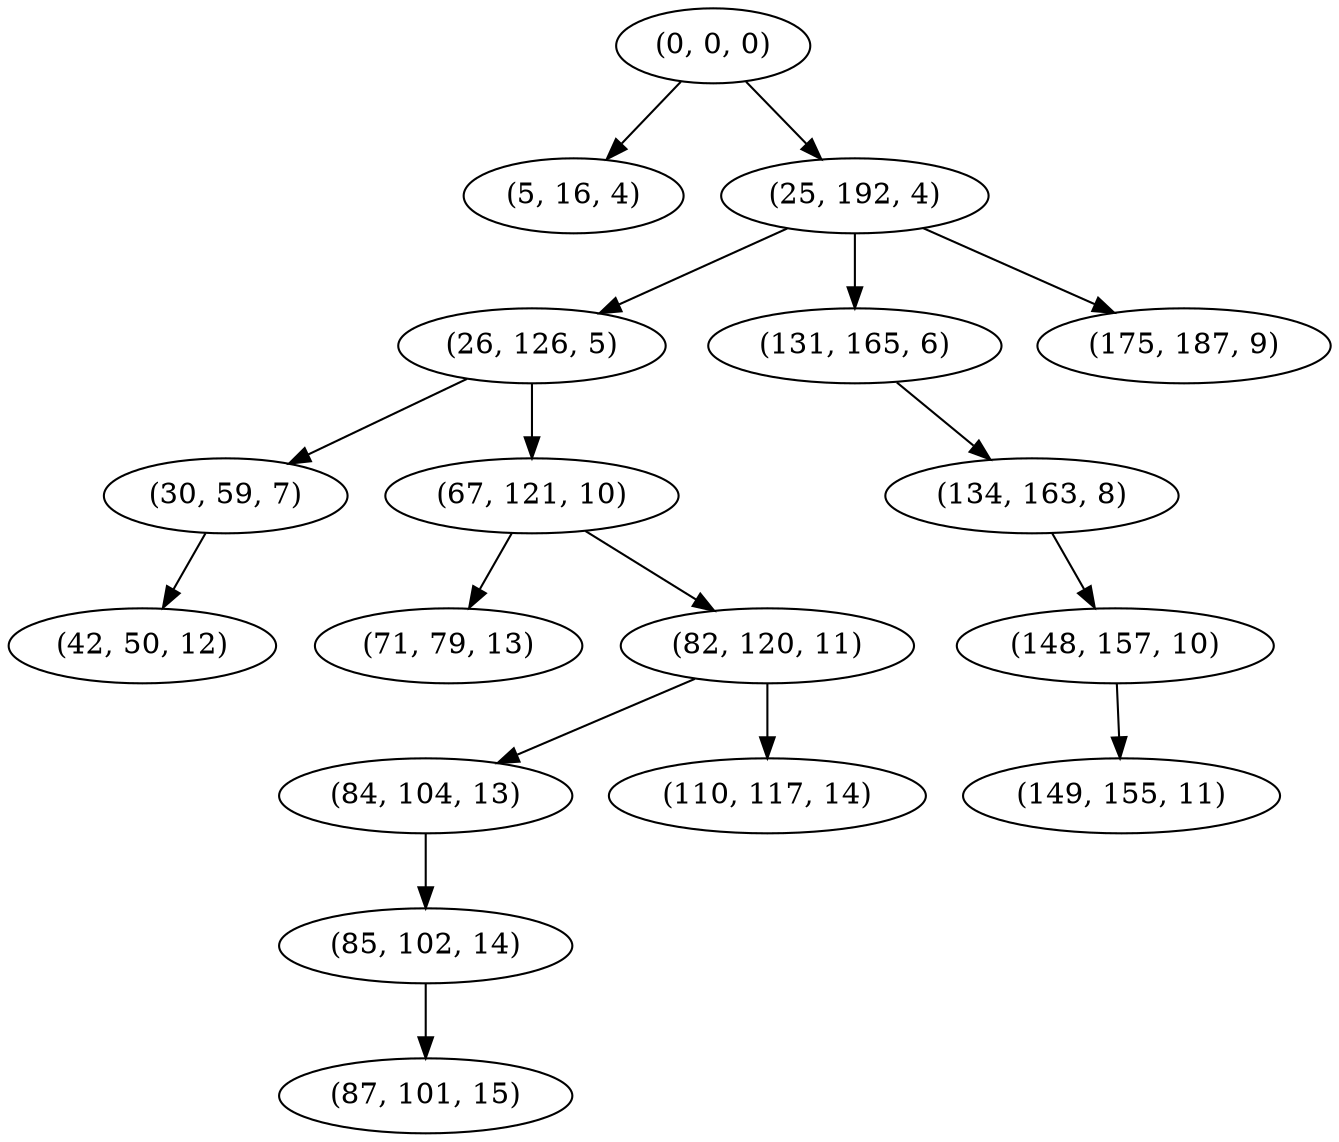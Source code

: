 digraph tree {
    "(0, 0, 0)";
    "(5, 16, 4)";
    "(25, 192, 4)";
    "(26, 126, 5)";
    "(30, 59, 7)";
    "(42, 50, 12)";
    "(67, 121, 10)";
    "(71, 79, 13)";
    "(82, 120, 11)";
    "(84, 104, 13)";
    "(85, 102, 14)";
    "(87, 101, 15)";
    "(110, 117, 14)";
    "(131, 165, 6)";
    "(134, 163, 8)";
    "(148, 157, 10)";
    "(149, 155, 11)";
    "(175, 187, 9)";
    "(0, 0, 0)" -> "(5, 16, 4)";
    "(0, 0, 0)" -> "(25, 192, 4)";
    "(25, 192, 4)" -> "(26, 126, 5)";
    "(25, 192, 4)" -> "(131, 165, 6)";
    "(25, 192, 4)" -> "(175, 187, 9)";
    "(26, 126, 5)" -> "(30, 59, 7)";
    "(26, 126, 5)" -> "(67, 121, 10)";
    "(30, 59, 7)" -> "(42, 50, 12)";
    "(67, 121, 10)" -> "(71, 79, 13)";
    "(67, 121, 10)" -> "(82, 120, 11)";
    "(82, 120, 11)" -> "(84, 104, 13)";
    "(82, 120, 11)" -> "(110, 117, 14)";
    "(84, 104, 13)" -> "(85, 102, 14)";
    "(85, 102, 14)" -> "(87, 101, 15)";
    "(131, 165, 6)" -> "(134, 163, 8)";
    "(134, 163, 8)" -> "(148, 157, 10)";
    "(148, 157, 10)" -> "(149, 155, 11)";
}
